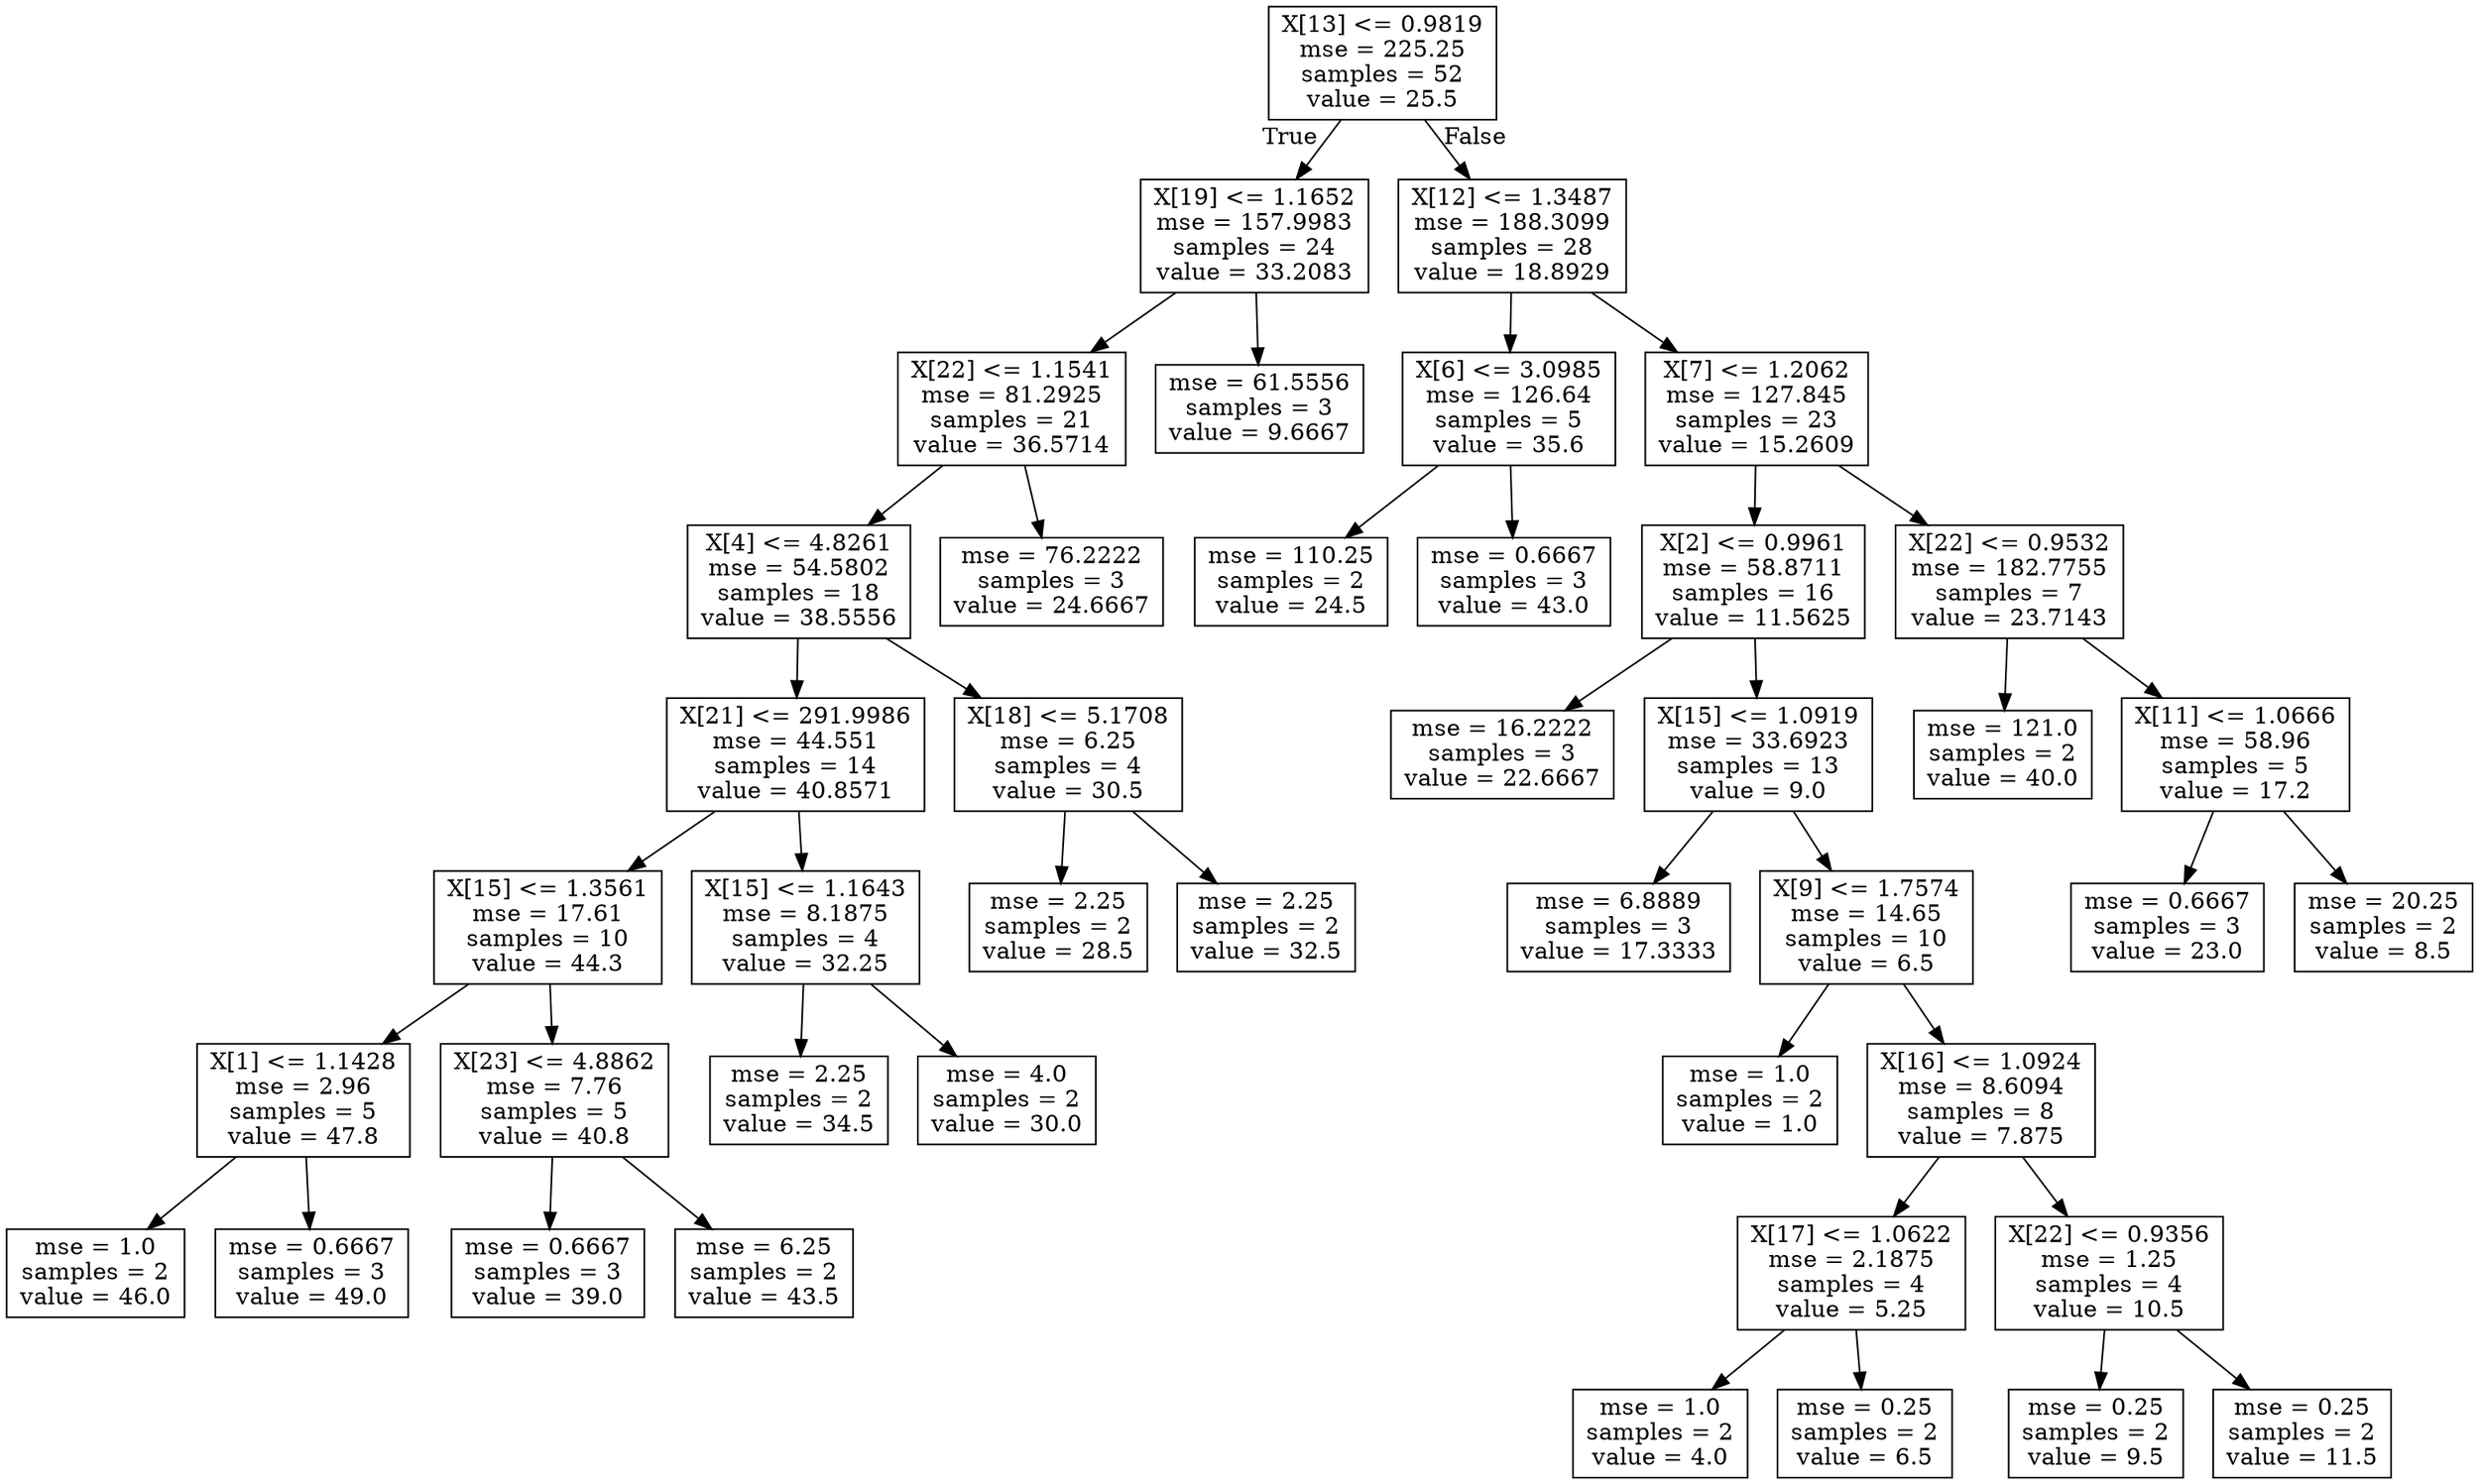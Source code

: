 digraph Tree {
node [shape=box] ;
0 [label="X[13] <= 0.9819\nmse = 225.25\nsamples = 52\nvalue = 25.5"] ;
1 [label="X[19] <= 1.1652\nmse = 157.9983\nsamples = 24\nvalue = 33.2083"] ;
0 -> 1 [labeldistance=2.5, labelangle=45, headlabel="True"] ;
2 [label="X[22] <= 1.1541\nmse = 81.2925\nsamples = 21\nvalue = 36.5714"] ;
1 -> 2 ;
3 [label="X[4] <= 4.8261\nmse = 54.5802\nsamples = 18\nvalue = 38.5556"] ;
2 -> 3 ;
4 [label="X[21] <= 291.9986\nmse = 44.551\nsamples = 14\nvalue = 40.8571"] ;
3 -> 4 ;
5 [label="X[15] <= 1.3561\nmse = 17.61\nsamples = 10\nvalue = 44.3"] ;
4 -> 5 ;
6 [label="X[1] <= 1.1428\nmse = 2.96\nsamples = 5\nvalue = 47.8"] ;
5 -> 6 ;
7 [label="mse = 1.0\nsamples = 2\nvalue = 46.0"] ;
6 -> 7 ;
8 [label="mse = 0.6667\nsamples = 3\nvalue = 49.0"] ;
6 -> 8 ;
9 [label="X[23] <= 4.8862\nmse = 7.76\nsamples = 5\nvalue = 40.8"] ;
5 -> 9 ;
10 [label="mse = 0.6667\nsamples = 3\nvalue = 39.0"] ;
9 -> 10 ;
11 [label="mse = 6.25\nsamples = 2\nvalue = 43.5"] ;
9 -> 11 ;
12 [label="X[15] <= 1.1643\nmse = 8.1875\nsamples = 4\nvalue = 32.25"] ;
4 -> 12 ;
13 [label="mse = 2.25\nsamples = 2\nvalue = 34.5"] ;
12 -> 13 ;
14 [label="mse = 4.0\nsamples = 2\nvalue = 30.0"] ;
12 -> 14 ;
15 [label="X[18] <= 5.1708\nmse = 6.25\nsamples = 4\nvalue = 30.5"] ;
3 -> 15 ;
16 [label="mse = 2.25\nsamples = 2\nvalue = 28.5"] ;
15 -> 16 ;
17 [label="mse = 2.25\nsamples = 2\nvalue = 32.5"] ;
15 -> 17 ;
18 [label="mse = 76.2222\nsamples = 3\nvalue = 24.6667"] ;
2 -> 18 ;
19 [label="mse = 61.5556\nsamples = 3\nvalue = 9.6667"] ;
1 -> 19 ;
20 [label="X[12] <= 1.3487\nmse = 188.3099\nsamples = 28\nvalue = 18.8929"] ;
0 -> 20 [labeldistance=2.5, labelangle=-45, headlabel="False"] ;
21 [label="X[6] <= 3.0985\nmse = 126.64\nsamples = 5\nvalue = 35.6"] ;
20 -> 21 ;
22 [label="mse = 110.25\nsamples = 2\nvalue = 24.5"] ;
21 -> 22 ;
23 [label="mse = 0.6667\nsamples = 3\nvalue = 43.0"] ;
21 -> 23 ;
24 [label="X[7] <= 1.2062\nmse = 127.845\nsamples = 23\nvalue = 15.2609"] ;
20 -> 24 ;
25 [label="X[2] <= 0.9961\nmse = 58.8711\nsamples = 16\nvalue = 11.5625"] ;
24 -> 25 ;
26 [label="mse = 16.2222\nsamples = 3\nvalue = 22.6667"] ;
25 -> 26 ;
27 [label="X[15] <= 1.0919\nmse = 33.6923\nsamples = 13\nvalue = 9.0"] ;
25 -> 27 ;
28 [label="mse = 6.8889\nsamples = 3\nvalue = 17.3333"] ;
27 -> 28 ;
29 [label="X[9] <= 1.7574\nmse = 14.65\nsamples = 10\nvalue = 6.5"] ;
27 -> 29 ;
30 [label="mse = 1.0\nsamples = 2\nvalue = 1.0"] ;
29 -> 30 ;
31 [label="X[16] <= 1.0924\nmse = 8.6094\nsamples = 8\nvalue = 7.875"] ;
29 -> 31 ;
32 [label="X[17] <= 1.0622\nmse = 2.1875\nsamples = 4\nvalue = 5.25"] ;
31 -> 32 ;
33 [label="mse = 1.0\nsamples = 2\nvalue = 4.0"] ;
32 -> 33 ;
34 [label="mse = 0.25\nsamples = 2\nvalue = 6.5"] ;
32 -> 34 ;
35 [label="X[22] <= 0.9356\nmse = 1.25\nsamples = 4\nvalue = 10.5"] ;
31 -> 35 ;
36 [label="mse = 0.25\nsamples = 2\nvalue = 9.5"] ;
35 -> 36 ;
37 [label="mse = 0.25\nsamples = 2\nvalue = 11.5"] ;
35 -> 37 ;
38 [label="X[22] <= 0.9532\nmse = 182.7755\nsamples = 7\nvalue = 23.7143"] ;
24 -> 38 ;
39 [label="mse = 121.0\nsamples = 2\nvalue = 40.0"] ;
38 -> 39 ;
40 [label="X[11] <= 1.0666\nmse = 58.96\nsamples = 5\nvalue = 17.2"] ;
38 -> 40 ;
41 [label="mse = 0.6667\nsamples = 3\nvalue = 23.0"] ;
40 -> 41 ;
42 [label="mse = 20.25\nsamples = 2\nvalue = 8.5"] ;
40 -> 42 ;
}